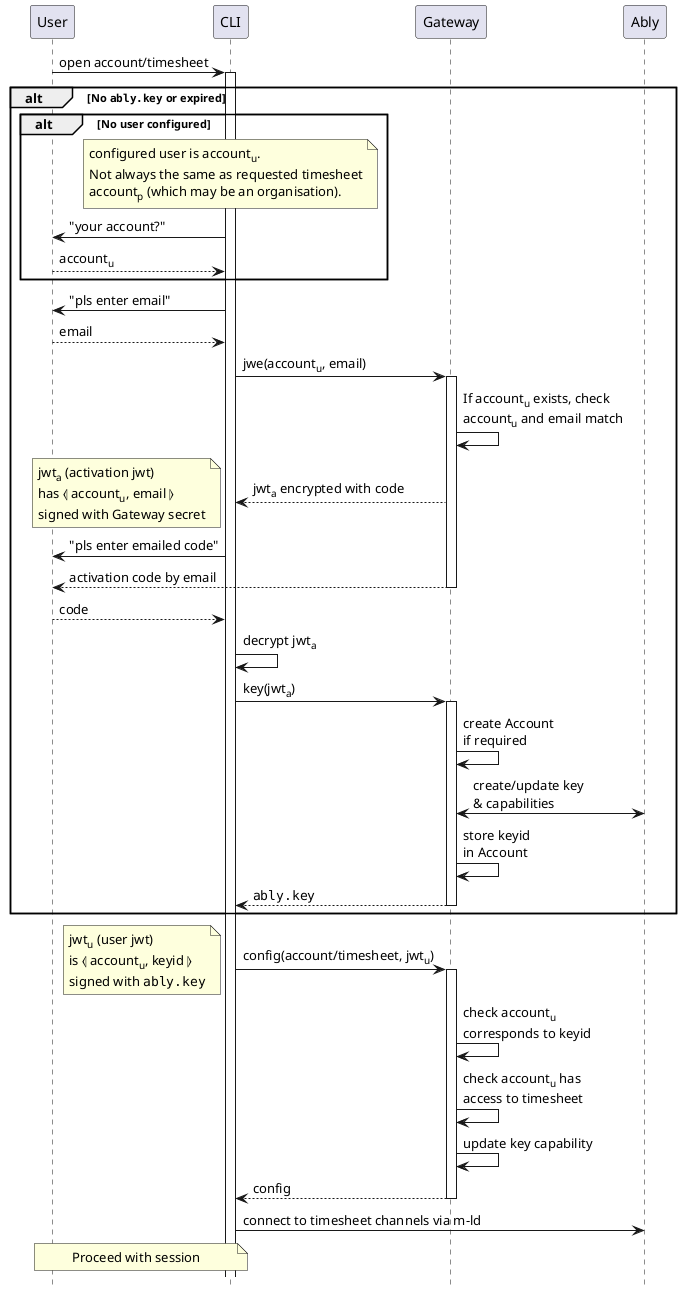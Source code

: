 @startuml
'https://plantuml.com/sequence-diagram
hide footbox

User -> CLI ++: open account/timesheet
alt No ""ably.key"" or expired
  alt No user configured
    note over CLI
      configured user is account<sub>u</sub>.
      Not always the same as requested timesheet
      account<sub>p</sub> (which may be an organisation).
    end note
    CLI -> User: "your account?"
    User --> CLI: account<sub>u</sub>
  end
  CLI -> User: "pls enter email"
  User --> CLI: email
  CLI -> Gateway ++: jwe(account<sub>u</sub>, email)
  Gateway -> Gateway: If account<sub>u</sub> exists, check\naccount<sub>u</sub> and email match
  Gateway --> CLI: jwt<sub>a</sub> encrypted with code
  note left
    jwt<sub>a</sub> (activation jwt)
    has ⦉ account<sub>u</sub>, email ⦊
    signed with Gateway secret
  end note
  CLI -> User: "pls enter emailed code"
  Gateway --> User --: activation code by email

  User --> CLI: code
  ' TODO: brute force attack (look for a parseable JWT)
  CLI -> CLI: decrypt jwt<sub>a</sub>
  ' TODO: replay attack within JWT validity period
  CLI -> Gateway ++: key(jwt<sub>a</sub>)
  Gateway -> Gateway: create Account\nif required
  Gateway <-> Ably: create/update key\n& capabilities
  Gateway -> Gateway: store keyid\nin Account
  return ""ably.key""
end

CLI -> Gateway ++: config(account/timesheet, jwt<sub>u</sub>)
note left
  jwt<sub>u</sub> (user jwt)
  is ⦉ account<sub>u</sub>, keyid ⦊
  signed with ""ably.key""
end note
Gateway -> Gateway: check account<sub>u</sub>\ncorresponds to keyid
Gateway -> Gateway: check account<sub>u</sub> has\naccess to timesheet
Gateway -> Gateway: update key capability
return config

CLI -> Ably: connect to timesheet channels via m-ld
note over User, CLI: Proceed with session

@enduml